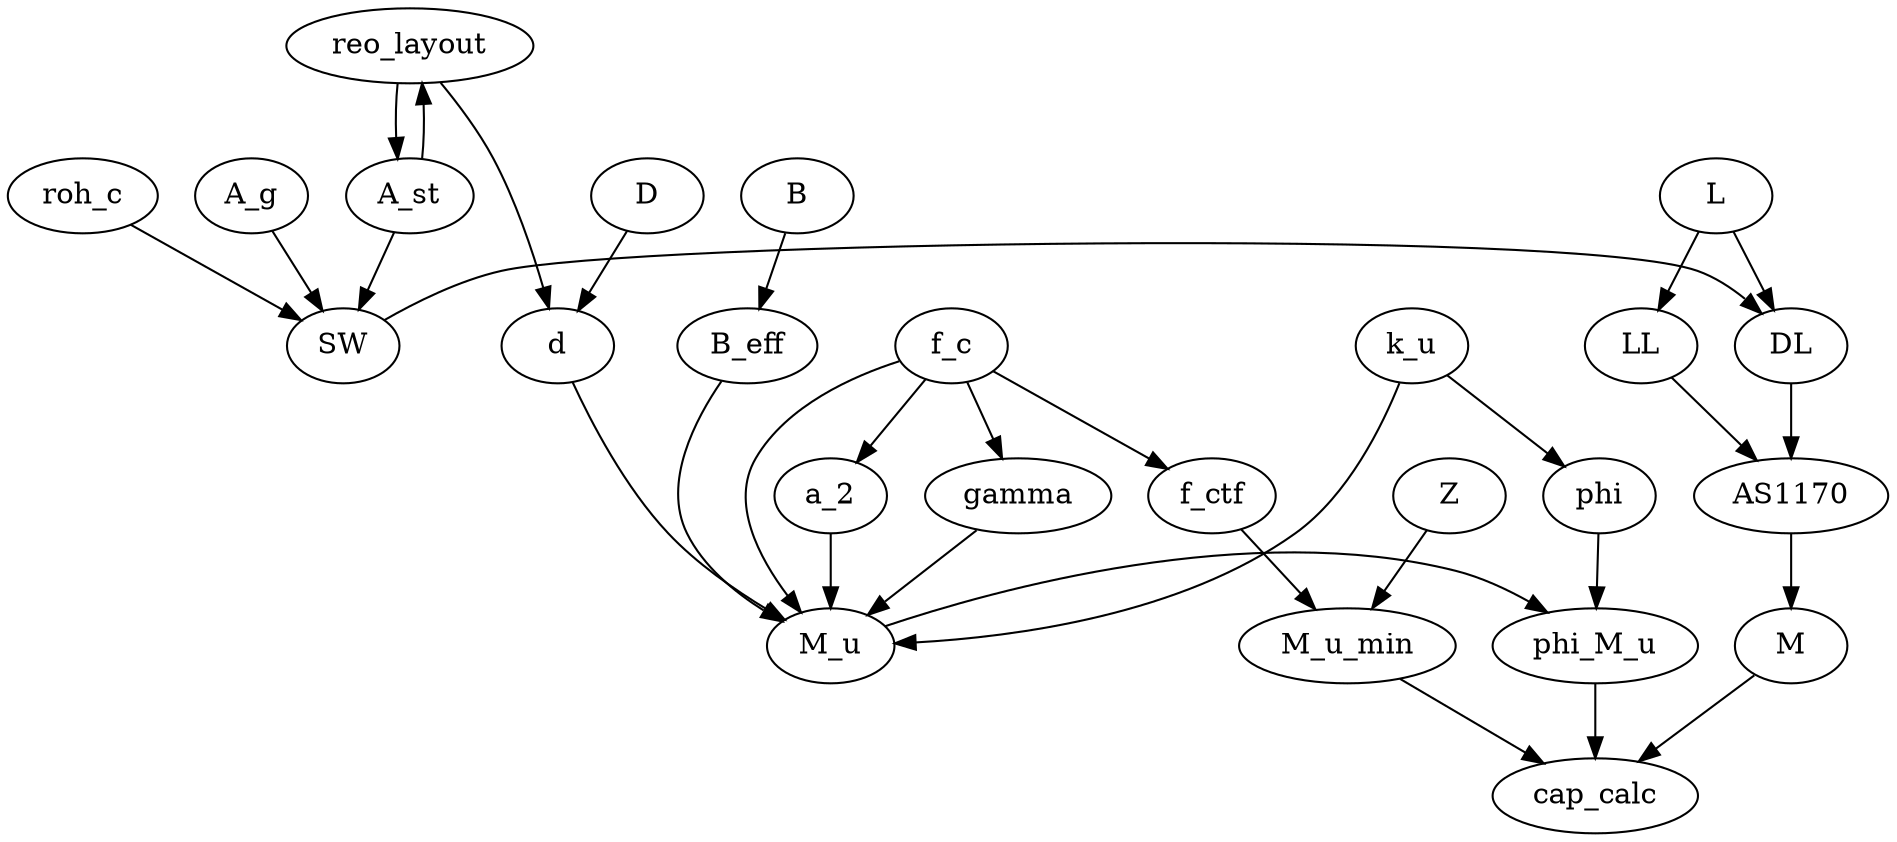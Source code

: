 digraph { 
A_g -> { SW };
A_st -> { reo_layout  SW };
AS1170 -> { M };
B -> { B_eff };
D -> { d };
d -> { M_u };
DL -> { AS1170 };
f_c -> { a_2  f_ctf  gamma  M_u };
f_ctf -> { M_u_min };
gamma -> { M_u };
k_u -> { M_u  phi };
L -> { DL  LL };
LL -> { AS1170 };
M_u -> { phi_M_u };
M_u_min -> { cap_calc };
M -> { cap_calc };
phi -> { phi_M_u };
phi_M_u -> { cap_calc };
reo_layout -> { A_st  d };
roh_c -> { SW };
SW -> { DL };
Z -> { M_u_min };
a_2 -> { M_u };
B_eff -> { M_u };



{rank = same; SW; DL; LL;}
{rank = same; M; M_u; phi_M_u;}
{rank = same; B; L; A_g; D;}

}